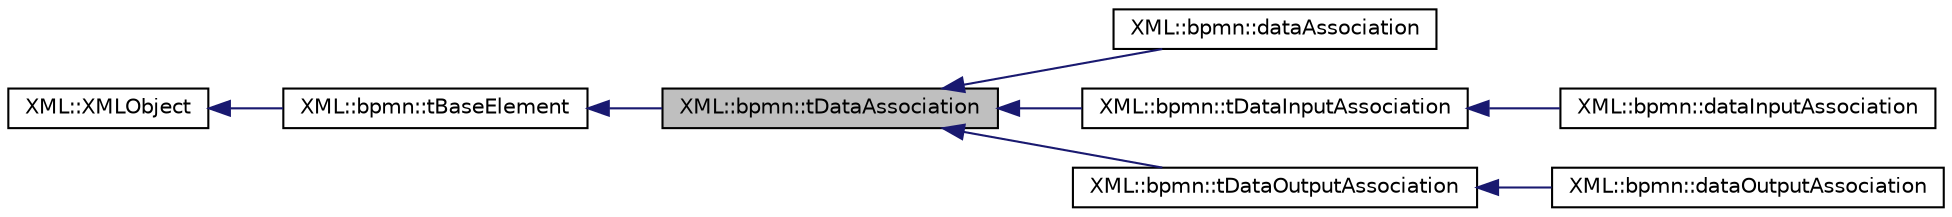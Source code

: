 digraph "XML::bpmn::tDataAssociation"
{
 // LATEX_PDF_SIZE
  edge [fontname="Helvetica",fontsize="10",labelfontname="Helvetica",labelfontsize="10"];
  node [fontname="Helvetica",fontsize="10",shape=record];
  rankdir="LR";
  Node1 [label="XML::bpmn::tDataAssociation",height=0.2,width=0.4,color="black", fillcolor="grey75", style="filled", fontcolor="black",tooltip=" "];
  Node2 -> Node1 [dir="back",color="midnightblue",fontsize="10",style="solid",fontname="Helvetica"];
  Node2 [label="XML::bpmn::tBaseElement",height=0.2,width=0.4,color="black", fillcolor="white", style="filled",URL="$classXML_1_1bpmn_1_1tBaseElement.html",tooltip=" "];
  Node3 -> Node2 [dir="back",color="midnightblue",fontsize="10",style="solid",fontname="Helvetica"];
  Node3 [label="XML::XMLObject",height=0.2,width=0.4,color="black", fillcolor="white", style="filled",URL="$classXML_1_1XMLObject.html",tooltip=" "];
  Node1 -> Node4 [dir="back",color="midnightblue",fontsize="10",style="solid",fontname="Helvetica"];
  Node4 [label="XML::bpmn::dataAssociation",height=0.2,width=0.4,color="black", fillcolor="white", style="filled",URL="$classXML_1_1bpmn_1_1dataAssociation.html",tooltip=" "];
  Node1 -> Node5 [dir="back",color="midnightblue",fontsize="10",style="solid",fontname="Helvetica"];
  Node5 [label="XML::bpmn::tDataInputAssociation",height=0.2,width=0.4,color="black", fillcolor="white", style="filled",URL="$classXML_1_1bpmn_1_1tDataInputAssociation.html",tooltip=" "];
  Node5 -> Node6 [dir="back",color="midnightblue",fontsize="10",style="solid",fontname="Helvetica"];
  Node6 [label="XML::bpmn::dataInputAssociation",height=0.2,width=0.4,color="black", fillcolor="white", style="filled",URL="$classXML_1_1bpmn_1_1dataInputAssociation.html",tooltip=" "];
  Node1 -> Node7 [dir="back",color="midnightblue",fontsize="10",style="solid",fontname="Helvetica"];
  Node7 [label="XML::bpmn::tDataOutputAssociation",height=0.2,width=0.4,color="black", fillcolor="white", style="filled",URL="$classXML_1_1bpmn_1_1tDataOutputAssociation.html",tooltip=" "];
  Node7 -> Node8 [dir="back",color="midnightblue",fontsize="10",style="solid",fontname="Helvetica"];
  Node8 [label="XML::bpmn::dataOutputAssociation",height=0.2,width=0.4,color="black", fillcolor="white", style="filled",URL="$classXML_1_1bpmn_1_1dataOutputAssociation.html",tooltip=" "];
}
